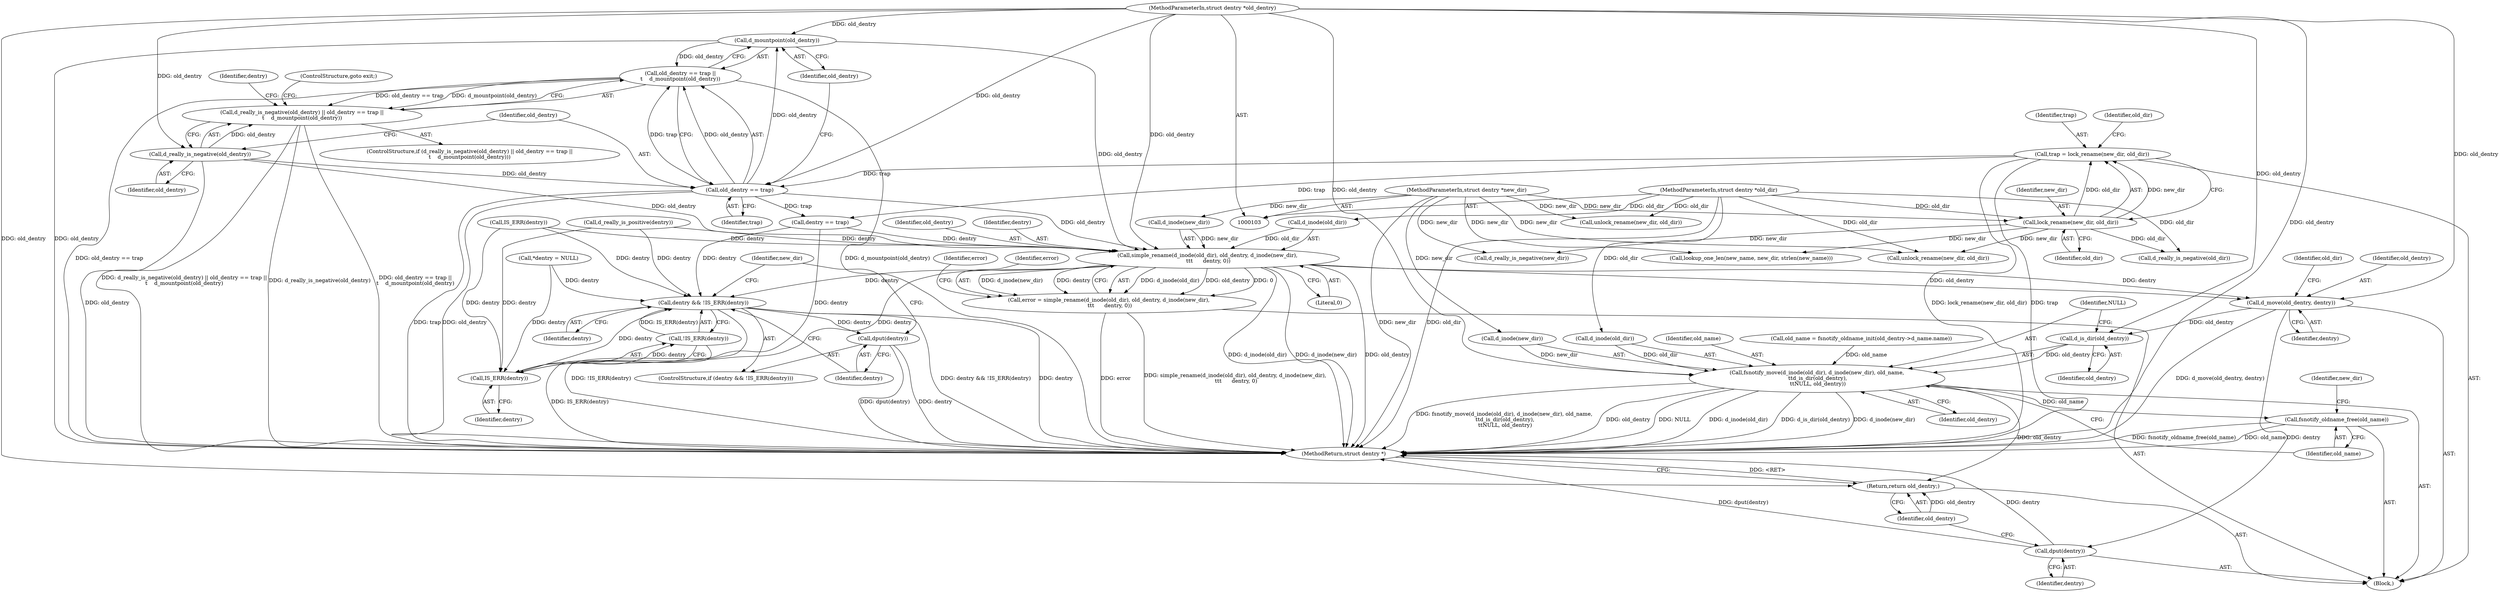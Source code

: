 digraph "1_linux_49d31c2f389acfe83417083e1208422b4091cd9e@pointer" {
"1000136" [label="(Call,d_mountpoint(old_dentry))"];
"1000133" [label="(Call,old_dentry == trap)"];
"1000130" [label="(Call,d_really_is_negative(old_dentry))"];
"1000105" [label="(MethodParameterIn,struct dentry *old_dentry)"];
"1000116" [label="(Call,trap = lock_rename(new_dir, old_dir))"];
"1000118" [label="(Call,lock_rename(new_dir, old_dir))"];
"1000106" [label="(MethodParameterIn,struct dentry *new_dir)"];
"1000104" [label="(MethodParameterIn,struct dentry *old_dir)"];
"1000132" [label="(Call,old_dentry == trap ||\n\t    d_mountpoint(old_dentry))"];
"1000129" [label="(Call,d_really_is_negative(old_dentry) || old_dentry == trap ||\n\t    d_mountpoint(old_dentry))"];
"1000167" [label="(Call,simple_rename(d_inode(old_dir), old_dentry, d_inode(new_dir),\n \t\t\t      dentry, 0))"];
"1000165" [label="(Call,error = simple_rename(d_inode(old_dir), old_dentry, d_inode(new_dir),\n \t\t\t      dentry, 0))"];
"1000181" [label="(Call,d_move(old_dentry, dentry))"];
"1000190" [label="(Call,d_is_dir(old_dentry))"];
"1000184" [label="(Call,fsnotify_move(d_inode(old_dir), d_inode(new_dir), old_name,\n \t\td_is_dir(old_dentry),\n \t\tNULL, old_dentry))"];
"1000194" [label="(Call,fsnotify_oldname_free(old_name))"];
"1000201" [label="(Return,return old_dentry;)"];
"1000199" [label="(Call,dput(dentry))"];
"1000205" [label="(Call,dentry && !IS_ERR(dentry))"];
"1000210" [label="(Call,dput(dentry))"];
"1000208" [label="(Call,IS_ERR(dentry))"];
"1000207" [label="(Call,!IS_ERR(dentry))"];
"1000185" [label="(Call,d_inode(old_dir))"];
"1000166" [label="(Identifier,error)"];
"1000217" [label="(MethodReturn,struct dentry *)"];
"1000135" [label="(Identifier,trap)"];
"1000119" [label="(Identifier,new_dir)"];
"1000157" [label="(Call,old_name = fsnotify_oldname_init(old_dentry->d_name.name))"];
"1000104" [label="(MethodParameterIn,struct dentry *old_dir)"];
"1000138" [label="(ControlStructure,goto exit;)"];
"1000129" [label="(Call,d_really_is_negative(old_dentry) || old_dentry == trap ||\n\t    d_mountpoint(old_dentry))"];
"1000128" [label="(ControlStructure,if (d_really_is_negative(old_dentry) || old_dentry == trap ||\n\t    d_mountpoint(old_dentry)))"];
"1000197" [label="(Identifier,new_dir)"];
"1000116" [label="(Call,trap = lock_rename(new_dir, old_dir))"];
"1000202" [label="(Identifier,old_dentry)"];
"1000191" [label="(Identifier,old_dentry)"];
"1000111" [label="(Call,*dentry = NULL)"];
"1000187" [label="(Call,d_inode(new_dir))"];
"1000201" [label="(Return,return old_dentry;)"];
"1000132" [label="(Call,old_dentry == trap ||\n\t    d_mountpoint(old_dentry))"];
"1000213" [label="(Identifier,new_dir)"];
"1000130" [label="(Call,d_really_is_negative(old_dentry))"];
"1000108" [label="(Block,)"];
"1000176" [label="(Identifier,error)"];
"1000199" [label="(Call,dput(dentry))"];
"1000194" [label="(Call,fsnotify_oldname_free(old_name))"];
"1000204" [label="(ControlStructure,if (dentry && !IS_ERR(dentry)))"];
"1000189" [label="(Identifier,old_name)"];
"1000148" [label="(Call,IS_ERR(dentry))"];
"1000211" [label="(Identifier,dentry)"];
"1000136" [label="(Call,d_mountpoint(old_dentry))"];
"1000192" [label="(Identifier,NULL)"];
"1000125" [label="(Call,d_really_is_negative(new_dir))"];
"1000170" [label="(Identifier,old_dentry)"];
"1000209" [label="(Identifier,dentry)"];
"1000165" [label="(Call,error = simple_rename(d_inode(old_dir), old_dentry, d_inode(new_dir),\n \t\t\t      dentry, 0))"];
"1000168" [label="(Call,d_inode(old_dir))"];
"1000140" [label="(Identifier,dentry)"];
"1000181" [label="(Call,d_move(old_dentry, dentry))"];
"1000154" [label="(Call,d_really_is_positive(dentry))"];
"1000200" [label="(Identifier,dentry)"];
"1000167" [label="(Call,simple_rename(d_inode(old_dir), old_dentry, d_inode(new_dir),\n \t\t\t      dentry, 0))"];
"1000205" [label="(Call,dentry && !IS_ERR(dentry))"];
"1000134" [label="(Identifier,old_dentry)"];
"1000196" [label="(Call,unlock_rename(new_dir, old_dir))"];
"1000131" [label="(Identifier,old_dentry)"];
"1000206" [label="(Identifier,dentry)"];
"1000174" [label="(Literal,0)"];
"1000210" [label="(Call,dput(dentry))"];
"1000133" [label="(Call,old_dentry == trap)"];
"1000184" [label="(Call,fsnotify_move(d_inode(old_dir), d_inode(new_dir), old_name,\n \t\td_is_dir(old_dentry),\n \t\tNULL, old_dentry))"];
"1000190" [label="(Call,d_is_dir(old_dentry))"];
"1000182" [label="(Identifier,old_dentry)"];
"1000195" [label="(Identifier,old_name)"];
"1000141" [label="(Call,lookup_one_len(new_name, new_dir, strlen(new_name)))"];
"1000173" [label="(Identifier,dentry)"];
"1000186" [label="(Identifier,old_dir)"];
"1000208" [label="(Call,IS_ERR(dentry))"];
"1000151" [label="(Call,dentry == trap)"];
"1000183" [label="(Identifier,dentry)"];
"1000105" [label="(MethodParameterIn,struct dentry *old_dentry)"];
"1000212" [label="(Call,unlock_rename(new_dir, old_dir))"];
"1000193" [label="(Identifier,old_dentry)"];
"1000120" [label="(Identifier,old_dir)"];
"1000207" [label="(Call,!IS_ERR(dentry))"];
"1000106" [label="(MethodParameterIn,struct dentry *new_dir)"];
"1000118" [label="(Call,lock_rename(new_dir, old_dir))"];
"1000137" [label="(Identifier,old_dentry)"];
"1000171" [label="(Call,d_inode(new_dir))"];
"1000123" [label="(Call,d_really_is_negative(old_dir))"];
"1000124" [label="(Identifier,old_dir)"];
"1000117" [label="(Identifier,trap)"];
"1000136" -> "1000132"  [label="AST: "];
"1000136" -> "1000137"  [label="CFG: "];
"1000137" -> "1000136"  [label="AST: "];
"1000132" -> "1000136"  [label="CFG: "];
"1000136" -> "1000217"  [label="DDG: old_dentry"];
"1000136" -> "1000132"  [label="DDG: old_dentry"];
"1000133" -> "1000136"  [label="DDG: old_dentry"];
"1000105" -> "1000136"  [label="DDG: old_dentry"];
"1000136" -> "1000167"  [label="DDG: old_dentry"];
"1000133" -> "1000132"  [label="AST: "];
"1000133" -> "1000135"  [label="CFG: "];
"1000134" -> "1000133"  [label="AST: "];
"1000135" -> "1000133"  [label="AST: "];
"1000137" -> "1000133"  [label="CFG: "];
"1000132" -> "1000133"  [label="CFG: "];
"1000133" -> "1000217"  [label="DDG: old_dentry"];
"1000133" -> "1000217"  [label="DDG: trap"];
"1000133" -> "1000132"  [label="DDG: old_dentry"];
"1000133" -> "1000132"  [label="DDG: trap"];
"1000130" -> "1000133"  [label="DDG: old_dentry"];
"1000105" -> "1000133"  [label="DDG: old_dentry"];
"1000116" -> "1000133"  [label="DDG: trap"];
"1000133" -> "1000151"  [label="DDG: trap"];
"1000133" -> "1000167"  [label="DDG: old_dentry"];
"1000130" -> "1000129"  [label="AST: "];
"1000130" -> "1000131"  [label="CFG: "];
"1000131" -> "1000130"  [label="AST: "];
"1000134" -> "1000130"  [label="CFG: "];
"1000129" -> "1000130"  [label="CFG: "];
"1000130" -> "1000217"  [label="DDG: old_dentry"];
"1000130" -> "1000129"  [label="DDG: old_dentry"];
"1000105" -> "1000130"  [label="DDG: old_dentry"];
"1000130" -> "1000167"  [label="DDG: old_dentry"];
"1000105" -> "1000103"  [label="AST: "];
"1000105" -> "1000217"  [label="DDG: old_dentry"];
"1000105" -> "1000167"  [label="DDG: old_dentry"];
"1000105" -> "1000181"  [label="DDG: old_dentry"];
"1000105" -> "1000190"  [label="DDG: old_dentry"];
"1000105" -> "1000184"  [label="DDG: old_dentry"];
"1000105" -> "1000201"  [label="DDG: old_dentry"];
"1000116" -> "1000108"  [label="AST: "];
"1000116" -> "1000118"  [label="CFG: "];
"1000117" -> "1000116"  [label="AST: "];
"1000118" -> "1000116"  [label="AST: "];
"1000124" -> "1000116"  [label="CFG: "];
"1000116" -> "1000217"  [label="DDG: lock_rename(new_dir, old_dir)"];
"1000116" -> "1000217"  [label="DDG: trap"];
"1000118" -> "1000116"  [label="DDG: new_dir"];
"1000118" -> "1000116"  [label="DDG: old_dir"];
"1000116" -> "1000151"  [label="DDG: trap"];
"1000118" -> "1000120"  [label="CFG: "];
"1000119" -> "1000118"  [label="AST: "];
"1000120" -> "1000118"  [label="AST: "];
"1000106" -> "1000118"  [label="DDG: new_dir"];
"1000104" -> "1000118"  [label="DDG: old_dir"];
"1000118" -> "1000123"  [label="DDG: old_dir"];
"1000118" -> "1000125"  [label="DDG: new_dir"];
"1000118" -> "1000141"  [label="DDG: new_dir"];
"1000118" -> "1000212"  [label="DDG: new_dir"];
"1000106" -> "1000103"  [label="AST: "];
"1000106" -> "1000217"  [label="DDG: new_dir"];
"1000106" -> "1000125"  [label="DDG: new_dir"];
"1000106" -> "1000141"  [label="DDG: new_dir"];
"1000106" -> "1000171"  [label="DDG: new_dir"];
"1000106" -> "1000187"  [label="DDG: new_dir"];
"1000106" -> "1000196"  [label="DDG: new_dir"];
"1000106" -> "1000212"  [label="DDG: new_dir"];
"1000104" -> "1000103"  [label="AST: "];
"1000104" -> "1000217"  [label="DDG: old_dir"];
"1000104" -> "1000123"  [label="DDG: old_dir"];
"1000104" -> "1000168"  [label="DDG: old_dir"];
"1000104" -> "1000185"  [label="DDG: old_dir"];
"1000104" -> "1000196"  [label="DDG: old_dir"];
"1000104" -> "1000212"  [label="DDG: old_dir"];
"1000132" -> "1000129"  [label="AST: "];
"1000129" -> "1000132"  [label="CFG: "];
"1000132" -> "1000217"  [label="DDG: old_dentry == trap"];
"1000132" -> "1000217"  [label="DDG: d_mountpoint(old_dentry)"];
"1000132" -> "1000129"  [label="DDG: old_dentry == trap"];
"1000132" -> "1000129"  [label="DDG: d_mountpoint(old_dentry)"];
"1000129" -> "1000128"  [label="AST: "];
"1000138" -> "1000129"  [label="CFG: "];
"1000140" -> "1000129"  [label="CFG: "];
"1000129" -> "1000217"  [label="DDG: d_really_is_negative(old_dentry)"];
"1000129" -> "1000217"  [label="DDG: old_dentry == trap ||\n\t    d_mountpoint(old_dentry)"];
"1000129" -> "1000217"  [label="DDG: d_really_is_negative(old_dentry) || old_dentry == trap ||\n\t    d_mountpoint(old_dentry)"];
"1000167" -> "1000165"  [label="AST: "];
"1000167" -> "1000174"  [label="CFG: "];
"1000168" -> "1000167"  [label="AST: "];
"1000170" -> "1000167"  [label="AST: "];
"1000171" -> "1000167"  [label="AST: "];
"1000173" -> "1000167"  [label="AST: "];
"1000174" -> "1000167"  [label="AST: "];
"1000165" -> "1000167"  [label="CFG: "];
"1000167" -> "1000217"  [label="DDG: d_inode(old_dir)"];
"1000167" -> "1000217"  [label="DDG: d_inode(new_dir)"];
"1000167" -> "1000217"  [label="DDG: old_dentry"];
"1000167" -> "1000165"  [label="DDG: d_inode(old_dir)"];
"1000167" -> "1000165"  [label="DDG: old_dentry"];
"1000167" -> "1000165"  [label="DDG: 0"];
"1000167" -> "1000165"  [label="DDG: d_inode(new_dir)"];
"1000167" -> "1000165"  [label="DDG: dentry"];
"1000168" -> "1000167"  [label="DDG: old_dir"];
"1000171" -> "1000167"  [label="DDG: new_dir"];
"1000151" -> "1000167"  [label="DDG: dentry"];
"1000154" -> "1000167"  [label="DDG: dentry"];
"1000148" -> "1000167"  [label="DDG: dentry"];
"1000167" -> "1000181"  [label="DDG: old_dentry"];
"1000167" -> "1000181"  [label="DDG: dentry"];
"1000167" -> "1000205"  [label="DDG: dentry"];
"1000167" -> "1000208"  [label="DDG: dentry"];
"1000165" -> "1000108"  [label="AST: "];
"1000166" -> "1000165"  [label="AST: "];
"1000176" -> "1000165"  [label="CFG: "];
"1000165" -> "1000217"  [label="DDG: error"];
"1000165" -> "1000217"  [label="DDG: simple_rename(d_inode(old_dir), old_dentry, d_inode(new_dir),\n \t\t\t      dentry, 0)"];
"1000181" -> "1000108"  [label="AST: "];
"1000181" -> "1000183"  [label="CFG: "];
"1000182" -> "1000181"  [label="AST: "];
"1000183" -> "1000181"  [label="AST: "];
"1000186" -> "1000181"  [label="CFG: "];
"1000181" -> "1000217"  [label="DDG: d_move(old_dentry, dentry)"];
"1000181" -> "1000190"  [label="DDG: old_dentry"];
"1000181" -> "1000199"  [label="DDG: dentry"];
"1000190" -> "1000184"  [label="AST: "];
"1000190" -> "1000191"  [label="CFG: "];
"1000191" -> "1000190"  [label="AST: "];
"1000192" -> "1000190"  [label="CFG: "];
"1000190" -> "1000184"  [label="DDG: old_dentry"];
"1000184" -> "1000108"  [label="AST: "];
"1000184" -> "1000193"  [label="CFG: "];
"1000185" -> "1000184"  [label="AST: "];
"1000187" -> "1000184"  [label="AST: "];
"1000189" -> "1000184"  [label="AST: "];
"1000192" -> "1000184"  [label="AST: "];
"1000193" -> "1000184"  [label="AST: "];
"1000195" -> "1000184"  [label="CFG: "];
"1000184" -> "1000217"  [label="DDG: d_inode(old_dir)"];
"1000184" -> "1000217"  [label="DDG: d_is_dir(old_dentry)"];
"1000184" -> "1000217"  [label="DDG: d_inode(new_dir)"];
"1000184" -> "1000217"  [label="DDG: fsnotify_move(d_inode(old_dir), d_inode(new_dir), old_name,\n \t\td_is_dir(old_dentry),\n \t\tNULL, old_dentry)"];
"1000184" -> "1000217"  [label="DDG: old_dentry"];
"1000184" -> "1000217"  [label="DDG: NULL"];
"1000185" -> "1000184"  [label="DDG: old_dir"];
"1000187" -> "1000184"  [label="DDG: new_dir"];
"1000157" -> "1000184"  [label="DDG: old_name"];
"1000184" -> "1000194"  [label="DDG: old_name"];
"1000184" -> "1000201"  [label="DDG: old_dentry"];
"1000194" -> "1000108"  [label="AST: "];
"1000194" -> "1000195"  [label="CFG: "];
"1000195" -> "1000194"  [label="AST: "];
"1000197" -> "1000194"  [label="CFG: "];
"1000194" -> "1000217"  [label="DDG: fsnotify_oldname_free(old_name)"];
"1000194" -> "1000217"  [label="DDG: old_name"];
"1000201" -> "1000108"  [label="AST: "];
"1000201" -> "1000202"  [label="CFG: "];
"1000202" -> "1000201"  [label="AST: "];
"1000217" -> "1000201"  [label="CFG: "];
"1000201" -> "1000217"  [label="DDG: <RET>"];
"1000202" -> "1000201"  [label="DDG: old_dentry"];
"1000199" -> "1000108"  [label="AST: "];
"1000199" -> "1000200"  [label="CFG: "];
"1000200" -> "1000199"  [label="AST: "];
"1000202" -> "1000199"  [label="CFG: "];
"1000199" -> "1000217"  [label="DDG: dentry"];
"1000199" -> "1000217"  [label="DDG: dput(dentry)"];
"1000205" -> "1000204"  [label="AST: "];
"1000205" -> "1000206"  [label="CFG: "];
"1000205" -> "1000207"  [label="CFG: "];
"1000206" -> "1000205"  [label="AST: "];
"1000207" -> "1000205"  [label="AST: "];
"1000211" -> "1000205"  [label="CFG: "];
"1000213" -> "1000205"  [label="CFG: "];
"1000205" -> "1000217"  [label="DDG: dentry && !IS_ERR(dentry)"];
"1000205" -> "1000217"  [label="DDG: dentry"];
"1000205" -> "1000217"  [label="DDG: !IS_ERR(dentry)"];
"1000208" -> "1000205"  [label="DDG: dentry"];
"1000151" -> "1000205"  [label="DDG: dentry"];
"1000154" -> "1000205"  [label="DDG: dentry"];
"1000148" -> "1000205"  [label="DDG: dentry"];
"1000111" -> "1000205"  [label="DDG: dentry"];
"1000207" -> "1000205"  [label="DDG: IS_ERR(dentry)"];
"1000205" -> "1000210"  [label="DDG: dentry"];
"1000210" -> "1000204"  [label="AST: "];
"1000210" -> "1000211"  [label="CFG: "];
"1000211" -> "1000210"  [label="AST: "];
"1000213" -> "1000210"  [label="CFG: "];
"1000210" -> "1000217"  [label="DDG: dput(dentry)"];
"1000210" -> "1000217"  [label="DDG: dentry"];
"1000208" -> "1000207"  [label="AST: "];
"1000208" -> "1000209"  [label="CFG: "];
"1000209" -> "1000208"  [label="AST: "];
"1000207" -> "1000208"  [label="CFG: "];
"1000208" -> "1000207"  [label="DDG: dentry"];
"1000151" -> "1000208"  [label="DDG: dentry"];
"1000154" -> "1000208"  [label="DDG: dentry"];
"1000148" -> "1000208"  [label="DDG: dentry"];
"1000111" -> "1000208"  [label="DDG: dentry"];
"1000207" -> "1000217"  [label="DDG: IS_ERR(dentry)"];
}
